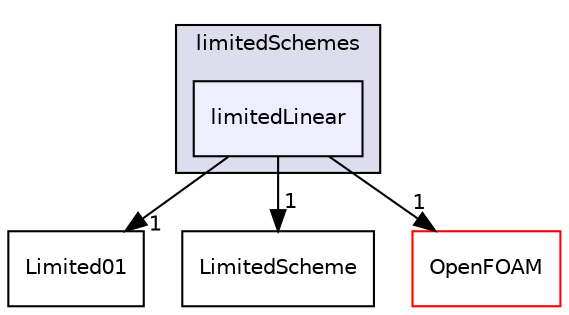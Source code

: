 digraph "src/finiteVolume/interpolation/surfaceInterpolation/limitedSchemes/limitedLinear" {
  bgcolor=transparent;
  compound=true
  node [ fontsize="10", fontname="Helvetica"];
  edge [ labelfontsize="10", labelfontname="Helvetica"];
  subgraph clusterdir_3b094e1ce2b3f641da0071aec2c4e694 {
    graph [ bgcolor="#ddddee", pencolor="black", label="limitedSchemes" fontname="Helvetica", fontsize="10", URL="dir_3b094e1ce2b3f641da0071aec2c4e694.html"]
  dir_b16e0fbcc04fa4d1c26a8234fc9121c0 [shape=box, label="limitedLinear", style="filled", fillcolor="#eeeeff", pencolor="black", URL="dir_b16e0fbcc04fa4d1c26a8234fc9121c0.html"];
  }
  dir_abf702b5ae803b4aa70706d427b0cd55 [shape=box label="Limited01" URL="dir_abf702b5ae803b4aa70706d427b0cd55.html"];
  dir_f44c3a08494e33395456e53f21ca82c9 [shape=box label="LimitedScheme" URL="dir_f44c3a08494e33395456e53f21ca82c9.html"];
  dir_c5473ff19b20e6ec4dfe5c310b3778a8 [shape=box label="OpenFOAM" color="red" URL="dir_c5473ff19b20e6ec4dfe5c310b3778a8.html"];
  dir_b16e0fbcc04fa4d1c26a8234fc9121c0->dir_abf702b5ae803b4aa70706d427b0cd55 [headlabel="1", labeldistance=1.5 headhref="dir_001186_001184.html"];
  dir_b16e0fbcc04fa4d1c26a8234fc9121c0->dir_f44c3a08494e33395456e53f21ca82c9 [headlabel="1", labeldistance=1.5 headhref="dir_001186_001187.html"];
  dir_b16e0fbcc04fa4d1c26a8234fc9121c0->dir_c5473ff19b20e6ec4dfe5c310b3778a8 [headlabel="1", labeldistance=1.5 headhref="dir_001186_001888.html"];
}
